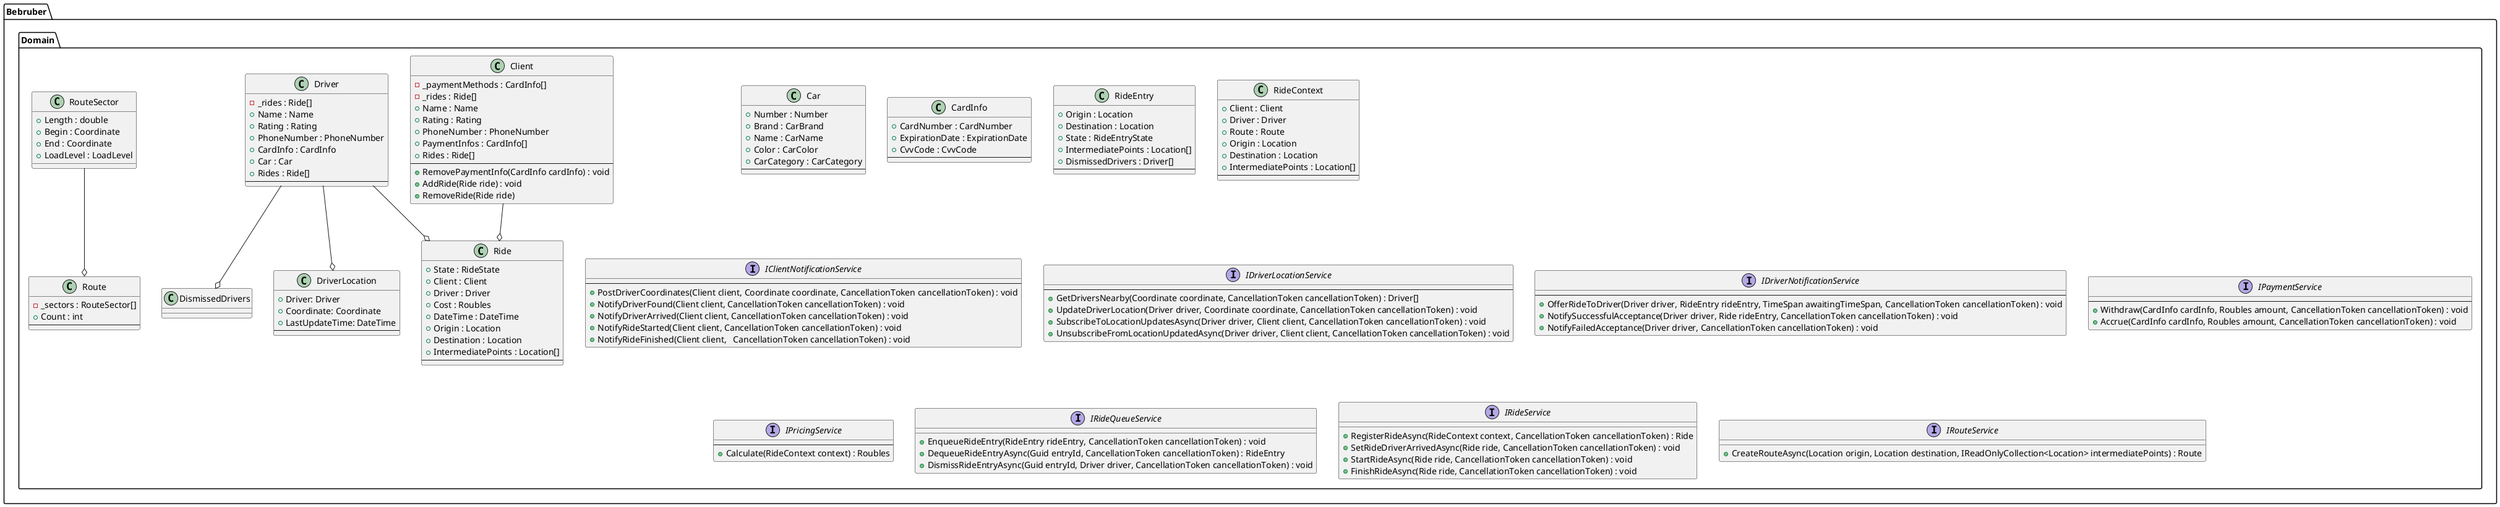 @startuml Structure
'https://plantuml.com/class-diagram

package Bebruber.Domain
{
    class Car
    {
        +Number : Number
        +Brand : CarBrand
        +Name : CarName
        +Color : CarColor
        +CarCategory : CarCategory
        ---
    }

    class CardInfo
    {
        +CardNumber : CardNumber
        +ExpirationDate : ExpirationDate
        +CvvCode : CvvCode
        ---
    }

    class Client
    {
        -_paymentMethods : CardInfo[]
        -_rides : Ride[]
        +Name : Name
        +Rating : Rating
        +PhoneNumber : PhoneNumber
        +PaymentInfos : CardInfo[]
        +Rides : Ride[]
        ---
        + RemovePaymentInfo(CardInfo cardInfo) : void
        + AddRide(Ride ride) : void
        + RemoveRide(Ride ride)
    }

    class Driver
    {
        -_rides : Ride[]
        +Name : Name
        +Rating : Rating
        +PhoneNumber : PhoneNumber
        +CardInfo : CardInfo
        +Car : Car
        +Rides : Ride[]
        ---
    }

    class DriverLocation
    {
        +Driver: Driver
        +Coordinate: Coordinate
        +LastUpdateTime: DateTime
        ---
    }

    class Ride
    {
        +State : RideState
        +Client : Client
        +Driver : Driver
        +Cost : Roubles
        +DateTime : DateTime
        +Origin : Location
        +Destination : Location
        +IntermediatePoints : Location[]
        ---
    }

    class RideEntry
    {
        +Origin : Location
        +Destination : Location
        +State : RideEntryState
        +IntermediatePoints : Location[]
        +DismissedDrivers : Driver[]
        ---
    }

    Driver --o DriverLocation
    Driver --o Ride
    Driver --o DismissedDrivers
    Client --o Ride

    class RideContext
    {
        +Client : Client
        +Driver : Driver
        +Route : Route
        +Origin : Location
        +Destination : Location
        +IntermediatePoints : Location[]
        ---
    }

    class Route
    {
        -_sectors : RouteSector[]
        +Count : int
        ---
    }

    class RouteSector
    {
        +Length : double
        +Begin : Coordinate
        +End : Coordinate
        +LoadLevel : LoadLevel
    }

    RouteSector --o Route

    interface IClientNotificationService
    {
        ---
        +PostDriverCoordinates(Client client, Coordinate coordinate, CancellationToken cancellationToken) : void
        +NotifyDriverFound(Client client, CancellationToken cancellationToken) : void
        +NotifyDriverArrived(Client client, CancellationToken cancellationToken) : void
        +NotifyRideStarted(Client client, CancellationToken cancellationToken) : void
        +NotifyRideFinished(Client client,   CancellationToken cancellationToken) : void
    }

    interface IDriverLocationService
    {
        ---
        +GetDriversNearby(Coordinate coordinate, CancellationToken cancellationToken) : Driver[]
        +UpdateDriverLocation(Driver driver, Coordinate coordinate, CancellationToken cancellationToken) : void
        +SubscribeToLocationUpdatesAsync(Driver driver, Client client, CancellationToken cancellationToken) : void
        +UnsubscribeFromLocationUpdatedAsync(Driver driver, Client client, CancellationToken cancellationToken) : void
    }

    interface IDriverNotificationService
    {
        ---
        +OfferRideToDriver(Driver driver, RideEntry rideEntry, TimeSpan awaitingTimeSpan, CancellationToken cancellationToken) : void
        +NotifySuccessfulAcceptance(Driver driver, Ride rideEntry, CancellationToken cancellationToken) : void
        +NotifyFailedAcceptance(Driver driver, CancellationToken cancellationToken) : void
    }

    interface IPaymentService
    {
        ---
        +Withdraw(CardInfo cardInfo, Roubles amount, CancellationToken cancellationToken) : void
        +Accrue(CardInfo cardInfo, Roubles amount, CancellationToken cancellationToken) : void
    }

    interface IPricingService
    {
        ---
        +Calculate(RideContext context) : Roubles
    }

    interface IRideQueueService
    {
        +EnqueueRideEntry(RideEntry rideEntry, CancellationToken cancellationToken) : void
        +DequeueRideEntryAsync(Guid entryId, CancellationToken cancellationToken) : RideEntry
        +DismissRideEntryAsync(Guid entryId, Driver driver, CancellationToken cancellationToken) : void
    }

    interface IRideService
    {
        +RegisterRideAsync(RideContext context, CancellationToken cancellationToken) : Ride
        +SetRideDriverArrivedAsync(Ride ride, CancellationToken cancellationToken) : void
        +StartRideAsync(Ride ride, CancellationToken cancellationToken) : void
        +FinishRideAsync(Ride ride, CancellationToken cancellationToken) : void
    }

    interface IRouteService
    {
        +CreateRouteAsync(Location origin, Location destination, IReadOnlyCollection<Location> intermediatePoints) : Route
    }
}

@enduml
